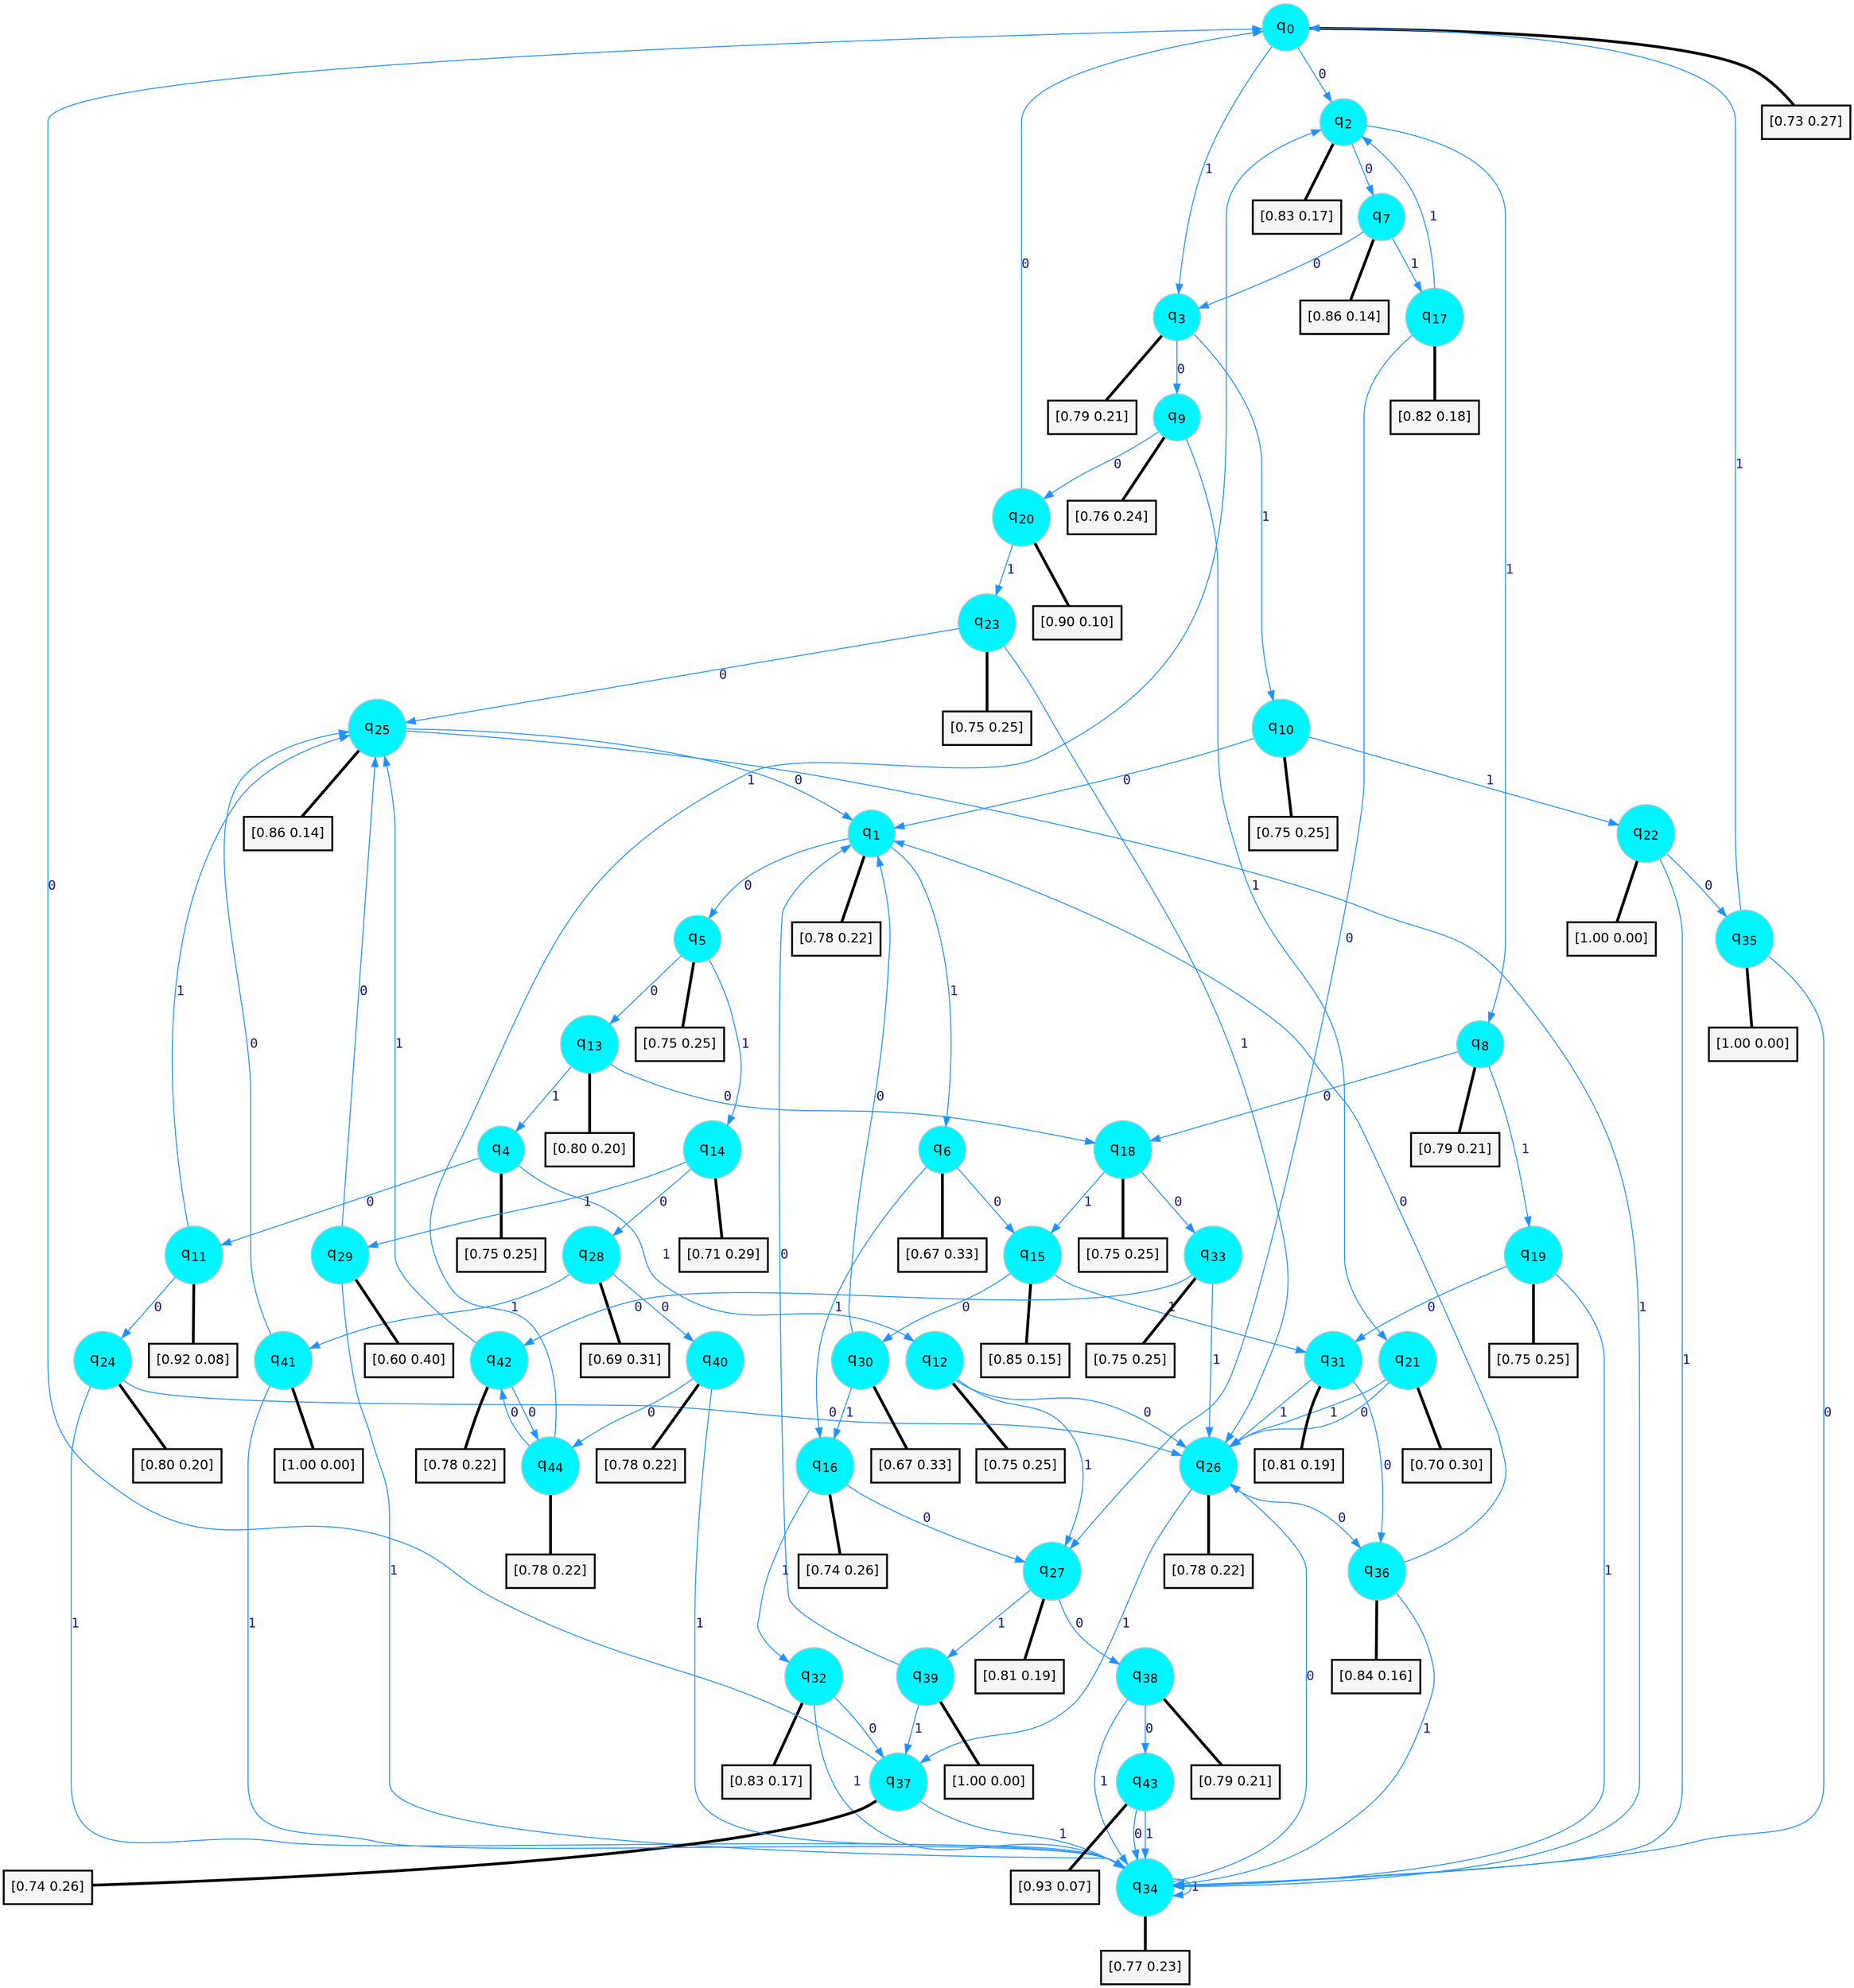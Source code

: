 digraph G {
graph [
bgcolor=transparent, dpi=300, rankdir=TD, size="40,25"];
node [
color=gray, fillcolor=turquoise1, fontcolor=black, fontname=Helvetica, fontsize=16, fontweight=bold, shape=circle, style=filled];
edge [
arrowsize=1, color=dodgerblue1, fontcolor=midnightblue, fontname=courier, fontweight=bold, penwidth=1, style=solid, weight=20];
0[label=<q<SUB>0</SUB>>];
1[label=<q<SUB>1</SUB>>];
2[label=<q<SUB>2</SUB>>];
3[label=<q<SUB>3</SUB>>];
4[label=<q<SUB>4</SUB>>];
5[label=<q<SUB>5</SUB>>];
6[label=<q<SUB>6</SUB>>];
7[label=<q<SUB>7</SUB>>];
8[label=<q<SUB>8</SUB>>];
9[label=<q<SUB>9</SUB>>];
10[label=<q<SUB>10</SUB>>];
11[label=<q<SUB>11</SUB>>];
12[label=<q<SUB>12</SUB>>];
13[label=<q<SUB>13</SUB>>];
14[label=<q<SUB>14</SUB>>];
15[label=<q<SUB>15</SUB>>];
16[label=<q<SUB>16</SUB>>];
17[label=<q<SUB>17</SUB>>];
18[label=<q<SUB>18</SUB>>];
19[label=<q<SUB>19</SUB>>];
20[label=<q<SUB>20</SUB>>];
21[label=<q<SUB>21</SUB>>];
22[label=<q<SUB>22</SUB>>];
23[label=<q<SUB>23</SUB>>];
24[label=<q<SUB>24</SUB>>];
25[label=<q<SUB>25</SUB>>];
26[label=<q<SUB>26</SUB>>];
27[label=<q<SUB>27</SUB>>];
28[label=<q<SUB>28</SUB>>];
29[label=<q<SUB>29</SUB>>];
30[label=<q<SUB>30</SUB>>];
31[label=<q<SUB>31</SUB>>];
32[label=<q<SUB>32</SUB>>];
33[label=<q<SUB>33</SUB>>];
34[label=<q<SUB>34</SUB>>];
35[label=<q<SUB>35</SUB>>];
36[label=<q<SUB>36</SUB>>];
37[label=<q<SUB>37</SUB>>];
38[label=<q<SUB>38</SUB>>];
39[label=<q<SUB>39</SUB>>];
40[label=<q<SUB>40</SUB>>];
41[label=<q<SUB>41</SUB>>];
42[label=<q<SUB>42</SUB>>];
43[label=<q<SUB>43</SUB>>];
44[label=<q<SUB>44</SUB>>];
45[label="[0.73 0.27]", shape=box,fontcolor=black, fontname=Helvetica, fontsize=14, penwidth=2, fillcolor=whitesmoke,color=black];
46[label="[0.78 0.22]", shape=box,fontcolor=black, fontname=Helvetica, fontsize=14, penwidth=2, fillcolor=whitesmoke,color=black];
47[label="[0.83 0.17]", shape=box,fontcolor=black, fontname=Helvetica, fontsize=14, penwidth=2, fillcolor=whitesmoke,color=black];
48[label="[0.79 0.21]", shape=box,fontcolor=black, fontname=Helvetica, fontsize=14, penwidth=2, fillcolor=whitesmoke,color=black];
49[label="[0.75 0.25]", shape=box,fontcolor=black, fontname=Helvetica, fontsize=14, penwidth=2, fillcolor=whitesmoke,color=black];
50[label="[0.75 0.25]", shape=box,fontcolor=black, fontname=Helvetica, fontsize=14, penwidth=2, fillcolor=whitesmoke,color=black];
51[label="[0.67 0.33]", shape=box,fontcolor=black, fontname=Helvetica, fontsize=14, penwidth=2, fillcolor=whitesmoke,color=black];
52[label="[0.86 0.14]", shape=box,fontcolor=black, fontname=Helvetica, fontsize=14, penwidth=2, fillcolor=whitesmoke,color=black];
53[label="[0.79 0.21]", shape=box,fontcolor=black, fontname=Helvetica, fontsize=14, penwidth=2, fillcolor=whitesmoke,color=black];
54[label="[0.76 0.24]", shape=box,fontcolor=black, fontname=Helvetica, fontsize=14, penwidth=2, fillcolor=whitesmoke,color=black];
55[label="[0.75 0.25]", shape=box,fontcolor=black, fontname=Helvetica, fontsize=14, penwidth=2, fillcolor=whitesmoke,color=black];
56[label="[0.92 0.08]", shape=box,fontcolor=black, fontname=Helvetica, fontsize=14, penwidth=2, fillcolor=whitesmoke,color=black];
57[label="[0.75 0.25]", shape=box,fontcolor=black, fontname=Helvetica, fontsize=14, penwidth=2, fillcolor=whitesmoke,color=black];
58[label="[0.80 0.20]", shape=box,fontcolor=black, fontname=Helvetica, fontsize=14, penwidth=2, fillcolor=whitesmoke,color=black];
59[label="[0.71 0.29]", shape=box,fontcolor=black, fontname=Helvetica, fontsize=14, penwidth=2, fillcolor=whitesmoke,color=black];
60[label="[0.85 0.15]", shape=box,fontcolor=black, fontname=Helvetica, fontsize=14, penwidth=2, fillcolor=whitesmoke,color=black];
61[label="[0.74 0.26]", shape=box,fontcolor=black, fontname=Helvetica, fontsize=14, penwidth=2, fillcolor=whitesmoke,color=black];
62[label="[0.82 0.18]", shape=box,fontcolor=black, fontname=Helvetica, fontsize=14, penwidth=2, fillcolor=whitesmoke,color=black];
63[label="[0.75 0.25]", shape=box,fontcolor=black, fontname=Helvetica, fontsize=14, penwidth=2, fillcolor=whitesmoke,color=black];
64[label="[0.75 0.25]", shape=box,fontcolor=black, fontname=Helvetica, fontsize=14, penwidth=2, fillcolor=whitesmoke,color=black];
65[label="[0.90 0.10]", shape=box,fontcolor=black, fontname=Helvetica, fontsize=14, penwidth=2, fillcolor=whitesmoke,color=black];
66[label="[0.70 0.30]", shape=box,fontcolor=black, fontname=Helvetica, fontsize=14, penwidth=2, fillcolor=whitesmoke,color=black];
67[label="[1.00 0.00]", shape=box,fontcolor=black, fontname=Helvetica, fontsize=14, penwidth=2, fillcolor=whitesmoke,color=black];
68[label="[0.75 0.25]", shape=box,fontcolor=black, fontname=Helvetica, fontsize=14, penwidth=2, fillcolor=whitesmoke,color=black];
69[label="[0.80 0.20]", shape=box,fontcolor=black, fontname=Helvetica, fontsize=14, penwidth=2, fillcolor=whitesmoke,color=black];
70[label="[0.86 0.14]", shape=box,fontcolor=black, fontname=Helvetica, fontsize=14, penwidth=2, fillcolor=whitesmoke,color=black];
71[label="[0.78 0.22]", shape=box,fontcolor=black, fontname=Helvetica, fontsize=14, penwidth=2, fillcolor=whitesmoke,color=black];
72[label="[0.81 0.19]", shape=box,fontcolor=black, fontname=Helvetica, fontsize=14, penwidth=2, fillcolor=whitesmoke,color=black];
73[label="[0.69 0.31]", shape=box,fontcolor=black, fontname=Helvetica, fontsize=14, penwidth=2, fillcolor=whitesmoke,color=black];
74[label="[0.60 0.40]", shape=box,fontcolor=black, fontname=Helvetica, fontsize=14, penwidth=2, fillcolor=whitesmoke,color=black];
75[label="[0.67 0.33]", shape=box,fontcolor=black, fontname=Helvetica, fontsize=14, penwidth=2, fillcolor=whitesmoke,color=black];
76[label="[0.81 0.19]", shape=box,fontcolor=black, fontname=Helvetica, fontsize=14, penwidth=2, fillcolor=whitesmoke,color=black];
77[label="[0.83 0.17]", shape=box,fontcolor=black, fontname=Helvetica, fontsize=14, penwidth=2, fillcolor=whitesmoke,color=black];
78[label="[0.75 0.25]", shape=box,fontcolor=black, fontname=Helvetica, fontsize=14, penwidth=2, fillcolor=whitesmoke,color=black];
79[label="[0.77 0.23]", shape=box,fontcolor=black, fontname=Helvetica, fontsize=14, penwidth=2, fillcolor=whitesmoke,color=black];
80[label="[1.00 0.00]", shape=box,fontcolor=black, fontname=Helvetica, fontsize=14, penwidth=2, fillcolor=whitesmoke,color=black];
81[label="[0.84 0.16]", shape=box,fontcolor=black, fontname=Helvetica, fontsize=14, penwidth=2, fillcolor=whitesmoke,color=black];
82[label="[0.74 0.26]", shape=box,fontcolor=black, fontname=Helvetica, fontsize=14, penwidth=2, fillcolor=whitesmoke,color=black];
83[label="[0.79 0.21]", shape=box,fontcolor=black, fontname=Helvetica, fontsize=14, penwidth=2, fillcolor=whitesmoke,color=black];
84[label="[1.00 0.00]", shape=box,fontcolor=black, fontname=Helvetica, fontsize=14, penwidth=2, fillcolor=whitesmoke,color=black];
85[label="[0.78 0.22]", shape=box,fontcolor=black, fontname=Helvetica, fontsize=14, penwidth=2, fillcolor=whitesmoke,color=black];
86[label="[1.00 0.00]", shape=box,fontcolor=black, fontname=Helvetica, fontsize=14, penwidth=2, fillcolor=whitesmoke,color=black];
87[label="[0.78 0.22]", shape=box,fontcolor=black, fontname=Helvetica, fontsize=14, penwidth=2, fillcolor=whitesmoke,color=black];
88[label="[0.93 0.07]", shape=box,fontcolor=black, fontname=Helvetica, fontsize=14, penwidth=2, fillcolor=whitesmoke,color=black];
89[label="[0.78 0.22]", shape=box,fontcolor=black, fontname=Helvetica, fontsize=14, penwidth=2, fillcolor=whitesmoke,color=black];
0->2 [label=0];
0->3 [label=1];
0->45 [arrowhead=none, penwidth=3,color=black];
1->5 [label=0];
1->6 [label=1];
1->46 [arrowhead=none, penwidth=3,color=black];
2->7 [label=0];
2->8 [label=1];
2->47 [arrowhead=none, penwidth=3,color=black];
3->9 [label=0];
3->10 [label=1];
3->48 [arrowhead=none, penwidth=3,color=black];
4->11 [label=0];
4->12 [label=1];
4->49 [arrowhead=none, penwidth=3,color=black];
5->13 [label=0];
5->14 [label=1];
5->50 [arrowhead=none, penwidth=3,color=black];
6->15 [label=0];
6->16 [label=1];
6->51 [arrowhead=none, penwidth=3,color=black];
7->3 [label=0];
7->17 [label=1];
7->52 [arrowhead=none, penwidth=3,color=black];
8->18 [label=0];
8->19 [label=1];
8->53 [arrowhead=none, penwidth=3,color=black];
9->20 [label=0];
9->21 [label=1];
9->54 [arrowhead=none, penwidth=3,color=black];
10->1 [label=0];
10->22 [label=1];
10->55 [arrowhead=none, penwidth=3,color=black];
11->24 [label=0];
11->25 [label=1];
11->56 [arrowhead=none, penwidth=3,color=black];
12->26 [label=0];
12->27 [label=1];
12->57 [arrowhead=none, penwidth=3,color=black];
13->18 [label=0];
13->4 [label=1];
13->58 [arrowhead=none, penwidth=3,color=black];
14->28 [label=0];
14->29 [label=1];
14->59 [arrowhead=none, penwidth=3,color=black];
15->30 [label=0];
15->31 [label=1];
15->60 [arrowhead=none, penwidth=3,color=black];
16->27 [label=0];
16->32 [label=1];
16->61 [arrowhead=none, penwidth=3,color=black];
17->27 [label=0];
17->2 [label=1];
17->62 [arrowhead=none, penwidth=3,color=black];
18->33 [label=0];
18->15 [label=1];
18->63 [arrowhead=none, penwidth=3,color=black];
19->31 [label=0];
19->34 [label=1];
19->64 [arrowhead=none, penwidth=3,color=black];
20->0 [label=0];
20->23 [label=1];
20->65 [arrowhead=none, penwidth=3,color=black];
21->26 [label=0];
21->26 [label=1];
21->66 [arrowhead=none, penwidth=3,color=black];
22->35 [label=0];
22->34 [label=1];
22->67 [arrowhead=none, penwidth=3,color=black];
23->25 [label=0];
23->26 [label=1];
23->68 [arrowhead=none, penwidth=3,color=black];
24->26 [label=0];
24->34 [label=1];
24->69 [arrowhead=none, penwidth=3,color=black];
25->1 [label=0];
25->34 [label=1];
25->70 [arrowhead=none, penwidth=3,color=black];
26->36 [label=0];
26->37 [label=1];
26->71 [arrowhead=none, penwidth=3,color=black];
27->38 [label=0];
27->39 [label=1];
27->72 [arrowhead=none, penwidth=3,color=black];
28->40 [label=0];
28->41 [label=1];
28->73 [arrowhead=none, penwidth=3,color=black];
29->25 [label=0];
29->34 [label=1];
29->74 [arrowhead=none, penwidth=3,color=black];
30->1 [label=0];
30->16 [label=1];
30->75 [arrowhead=none, penwidth=3,color=black];
31->36 [label=0];
31->26 [label=1];
31->76 [arrowhead=none, penwidth=3,color=black];
32->37 [label=0];
32->34 [label=1];
32->77 [arrowhead=none, penwidth=3,color=black];
33->42 [label=0];
33->26 [label=1];
33->78 [arrowhead=none, penwidth=3,color=black];
34->26 [label=0];
34->34 [label=1];
34->79 [arrowhead=none, penwidth=3,color=black];
35->34 [label=0];
35->0 [label=1];
35->80 [arrowhead=none, penwidth=3,color=black];
36->1 [label=0];
36->34 [label=1];
36->81 [arrowhead=none, penwidth=3,color=black];
37->0 [label=0];
37->34 [label=1];
37->82 [arrowhead=none, penwidth=3,color=black];
38->43 [label=0];
38->34 [label=1];
38->83 [arrowhead=none, penwidth=3,color=black];
39->1 [label=0];
39->37 [label=1];
39->84 [arrowhead=none, penwidth=3,color=black];
40->44 [label=0];
40->34 [label=1];
40->85 [arrowhead=none, penwidth=3,color=black];
41->25 [label=0];
41->34 [label=1];
41->86 [arrowhead=none, penwidth=3,color=black];
42->44 [label=0];
42->25 [label=1];
42->87 [arrowhead=none, penwidth=3,color=black];
43->34 [label=0];
43->34 [label=1];
43->88 [arrowhead=none, penwidth=3,color=black];
44->42 [label=0];
44->2 [label=1];
44->89 [arrowhead=none, penwidth=3,color=black];
}
